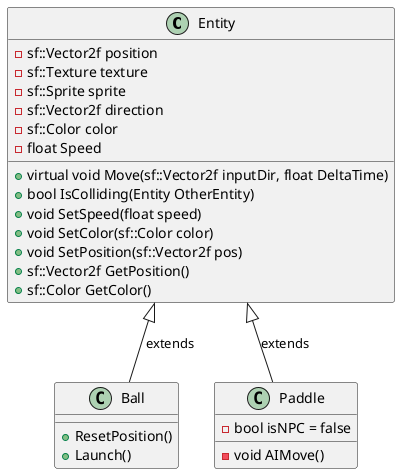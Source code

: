 @startuml

Entity <|-- Ball : extends
Entity <|-- Paddle : extends

class Entity {
 - sf::Vector2f position
 - sf::Texture texture
 - sf::Sprite sprite
 - sf::Vector2f direction
 - sf::Color color
 - float Speed
 + virtual void Move(sf::Vector2f inputDir, float DeltaTime)
 + bool IsColliding(Entity OtherEntity)
 + void SetSpeed(float speed)
 + void SetColor(sf::Color color)
 + void SetPosition(sf::Vector2f pos)
 + sf::Vector2f GetPosition()
 + sf::Color GetColor()
}

class Ball {
 + ResetPosition()
 + Launch()
}

class Paddle {
 - bool isNPC = false
 - void AIMove()
}

@enduml
